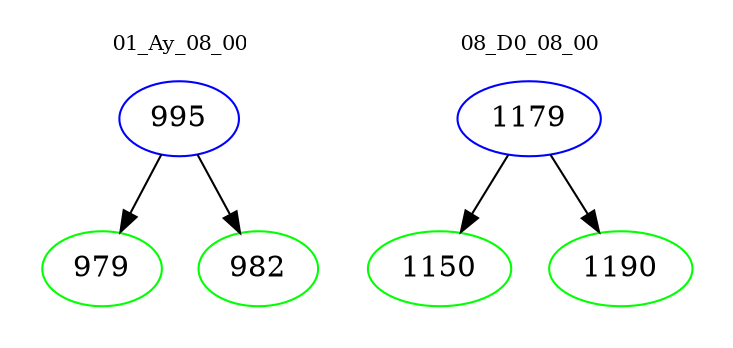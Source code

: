 digraph{
subgraph cluster_0 {
color = white
label = "01_Ay_08_00";
fontsize=10;
T0_995 [label="995", color="blue"]
T0_995 -> T0_979 [color="black"]
T0_979 [label="979", color="green"]
T0_995 -> T0_982 [color="black"]
T0_982 [label="982", color="green"]
}
subgraph cluster_1 {
color = white
label = "08_D0_08_00";
fontsize=10;
T1_1179 [label="1179", color="blue"]
T1_1179 -> T1_1150 [color="black"]
T1_1150 [label="1150", color="green"]
T1_1179 -> T1_1190 [color="black"]
T1_1190 [label="1190", color="green"]
}
}
